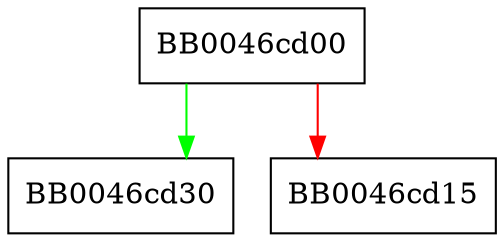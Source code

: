 digraph get_cipher_from_engine {
  node [shape="box"];
  graph [splines=ortho];
  BB0046cd00 -> BB0046cd30 [color="green"];
  BB0046cd00 -> BB0046cd15 [color="red"];
}